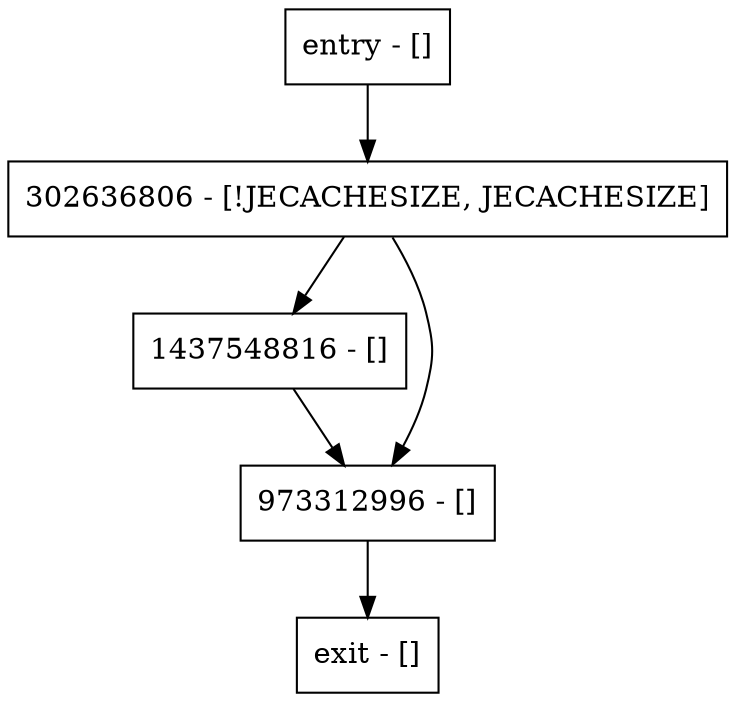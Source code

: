digraph <init> {
node [shape=record];
entry [label="entry - []"];
exit [label="exit - []"];
1437548816 [label="1437548816 - []"];
302636806 [label="302636806 - [!JECACHESIZE, JECACHESIZE]"];
973312996 [label="973312996 - []"];
entry;
exit;
entry -> 302636806;
1437548816 -> 973312996;
302636806 -> 1437548816;
302636806 -> 973312996;
973312996 -> exit;
}
